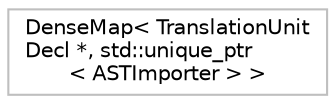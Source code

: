 digraph "Graphical Class Hierarchy"
{
 // LATEX_PDF_SIZE
  bgcolor="transparent";
  edge [fontname="Helvetica",fontsize="10",labelfontname="Helvetica",labelfontsize="10"];
  node [fontname="Helvetica",fontsize="10",shape=record];
  rankdir="LR";
  Node0 [label="DenseMap\< TranslationUnit\lDecl *, std::unique_ptr\l\< ASTImporter \> \>",height=0.2,width=0.4,color="grey75",tooltip=" "];
}
